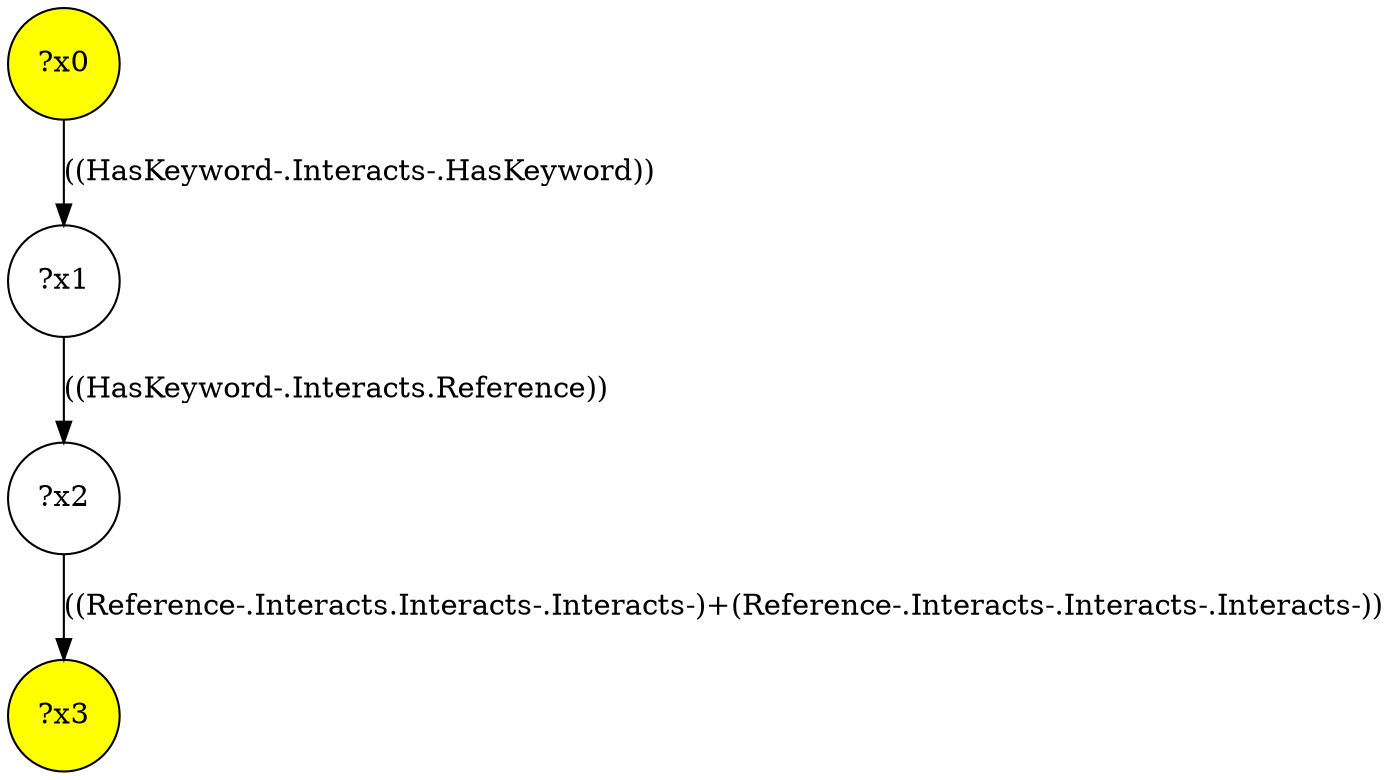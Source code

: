 digraph g {
	x0 [fillcolor="yellow", style="filled," shape=circle, label="?x0"];
	x3 [fillcolor="yellow", style="filled," shape=circle, label="?x3"];
	x1 [shape=circle, label="?x1"];
	x0 -> x1 [label="((HasKeyword-.Interacts-.HasKeyword))"];
	x2 [shape=circle, label="?x2"];
	x1 -> x2 [label="((HasKeyword-.Interacts.Reference))"];
	x2 -> x3 [label="((Reference-.Interacts.Interacts-.Interacts-)+(Reference-.Interacts-.Interacts-.Interacts-))"];
}
